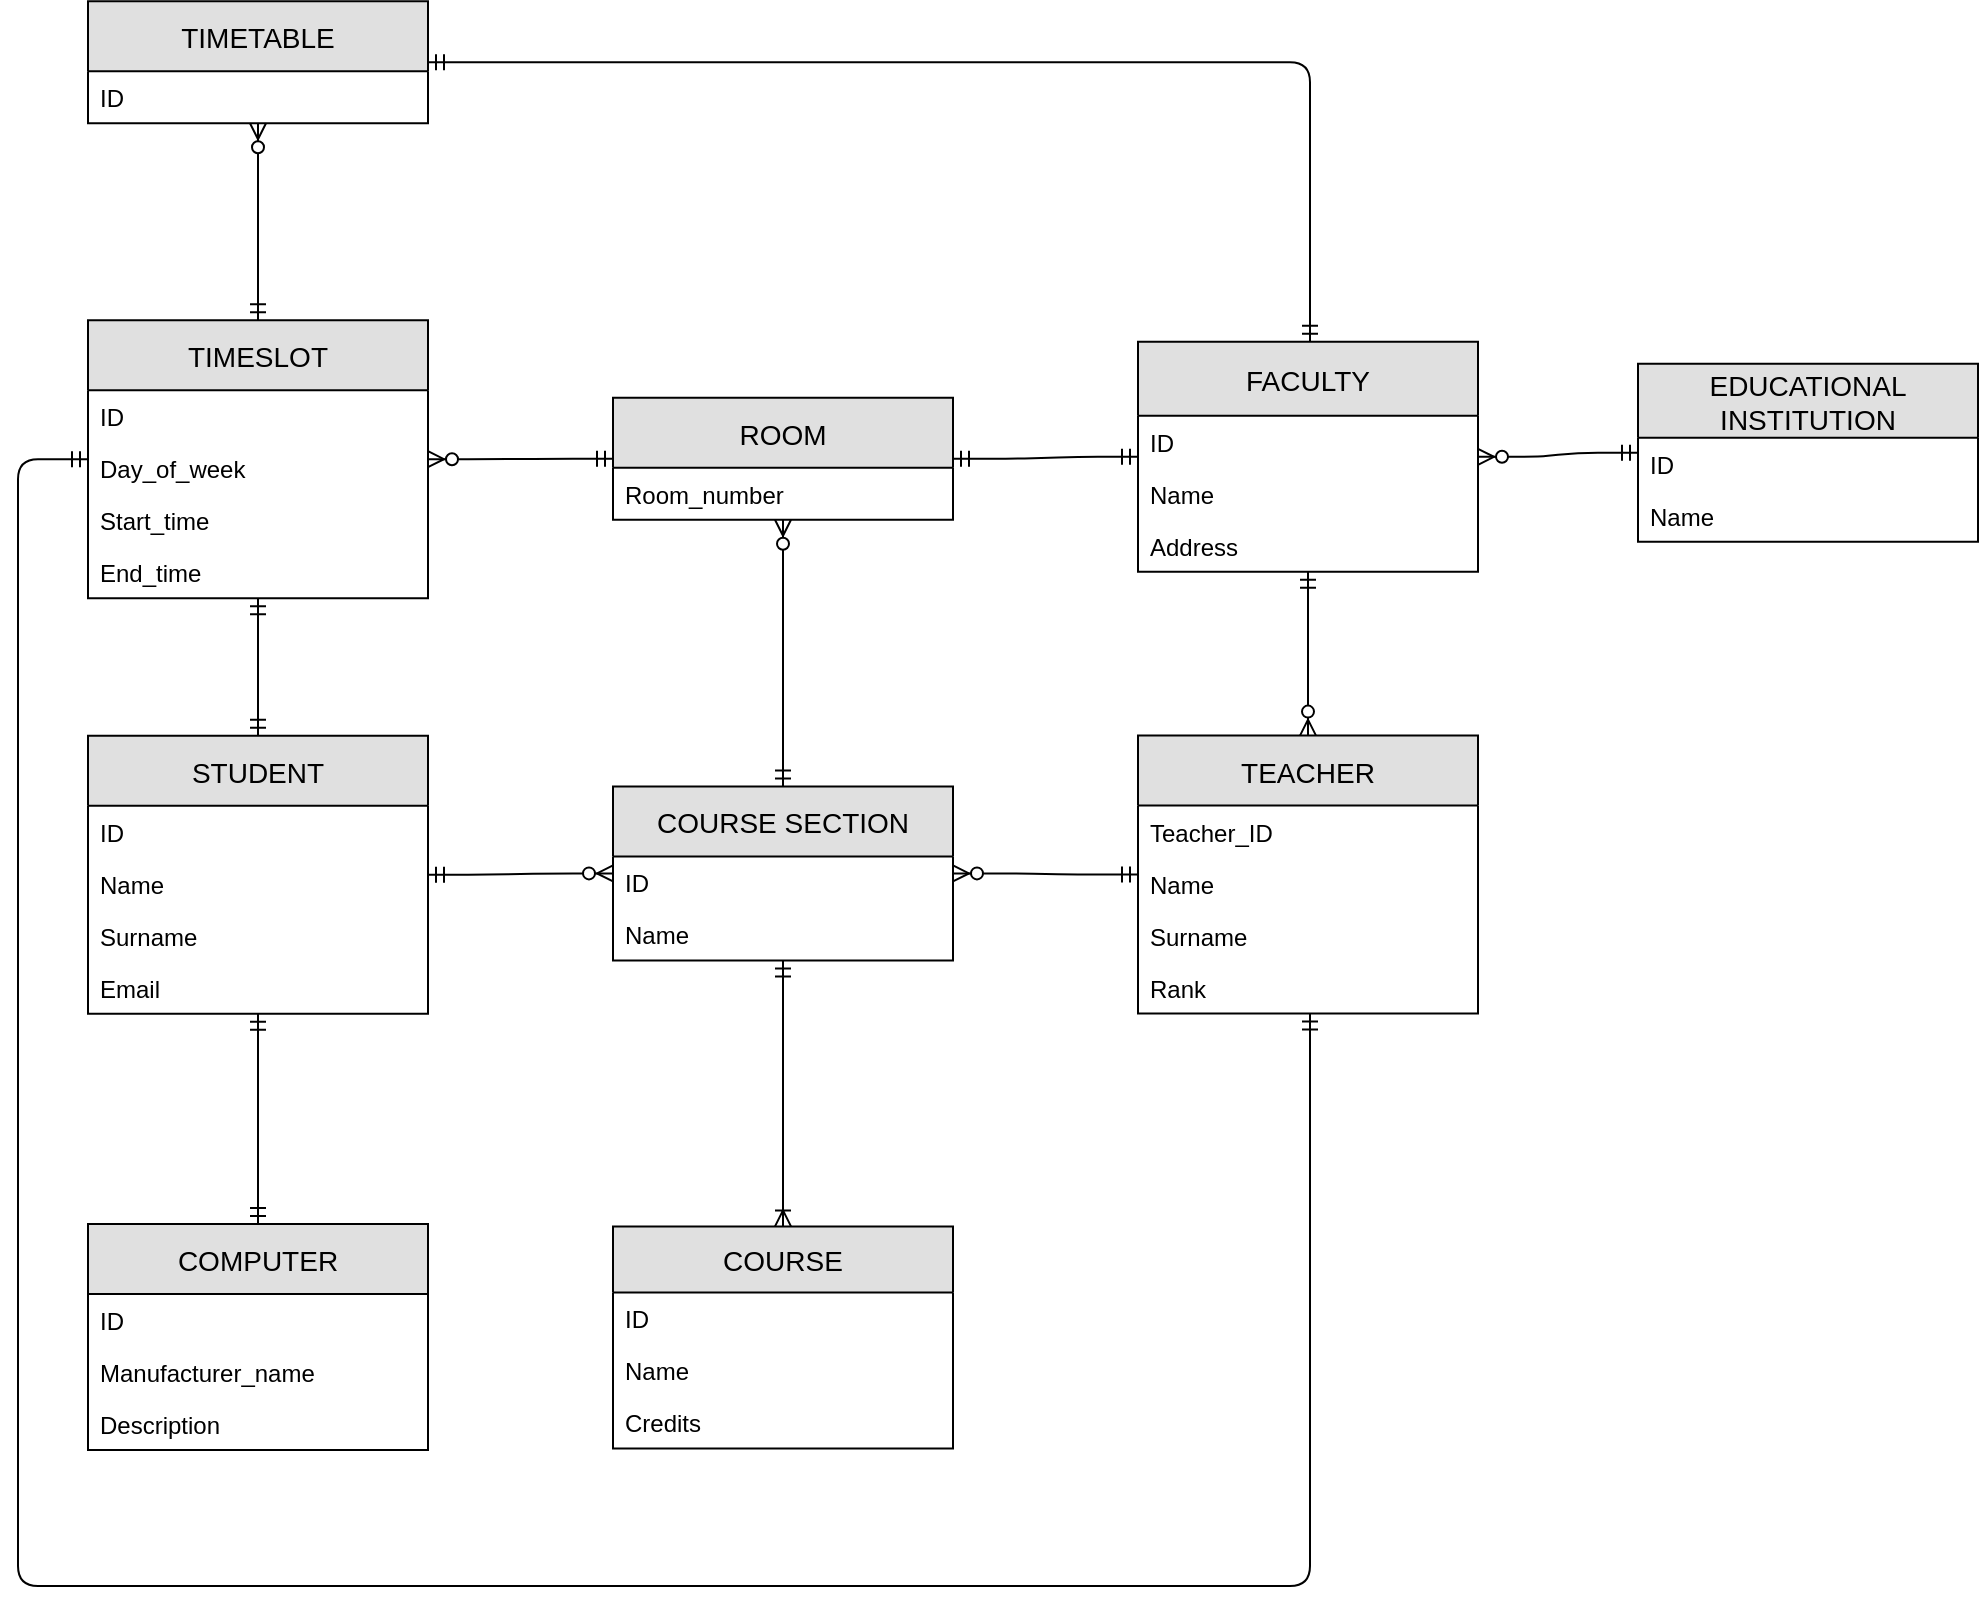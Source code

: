 <mxfile version="11.3.0" type="device" pages="1"><diagram id="6UawkhNaEjwH1Y0rY1J6" name="Page-2"><mxGraphModel dx="2557" dy="3205" grid="1" gridSize="10" guides="1" tooltips="1" connect="1" arrows="1" fold="1" page="1" pageScale="1" pageWidth="850" pageHeight="1100" math="0" shadow="0"><root><mxCell id="bf3P2TJAZOLrpnwl39jQ-0"/><mxCell id="bf3P2TJAZOLrpnwl39jQ-1" parent="bf3P2TJAZOLrpnwl39jQ-0"/><mxCell id="H6VCQNJdFVUGRE3SnjZl-45" value="COURSE SECTION" style="swimlane;fontStyle=0;childLayout=stackLayout;horizontal=1;startSize=35;fillColor=#e0e0e0;horizontalStack=0;resizeParent=1;resizeParentMax=0;resizeLast=0;collapsible=1;marginBottom=0;swimlaneFillColor=#ffffff;align=center;fontSize=14;" vertex="1" parent="bf3P2TJAZOLrpnwl39jQ-1"><mxGeometry x="297.5" y="-769.81" width="170" height="87" as="geometry"/></mxCell><mxCell id="H6VCQNJdFVUGRE3SnjZl-46" value="ID" style="text;strokeColor=none;fillColor=none;spacingLeft=4;spacingRight=4;overflow=hidden;rotatable=0;points=[[0,0.5],[1,0.5]];portConstraint=eastwest;fontSize=12;" vertex="1" parent="H6VCQNJdFVUGRE3SnjZl-45"><mxGeometry y="35" width="170" height="26" as="geometry"/></mxCell><mxCell id="H6VCQNJdFVUGRE3SnjZl-47" value="Name" style="text;strokeColor=none;fillColor=none;spacingLeft=4;spacingRight=4;overflow=hidden;rotatable=0;points=[[0,0.5],[1,0.5]];portConstraint=eastwest;fontSize=12;" vertex="1" parent="H6VCQNJdFVUGRE3SnjZl-45"><mxGeometry y="61" width="170" height="26" as="geometry"/></mxCell><mxCell id="H6VCQNJdFVUGRE3SnjZl-50" value="TEACHER" style="swimlane;fontStyle=0;childLayout=stackLayout;horizontal=1;startSize=35;fillColor=#e0e0e0;horizontalStack=0;resizeParent=1;resizeParentMax=0;resizeLast=0;collapsible=1;marginBottom=0;swimlaneFillColor=#ffffff;align=center;fontSize=14;" vertex="1" parent="bf3P2TJAZOLrpnwl39jQ-1"><mxGeometry x="560" y="-795.192" width="170" height="139" as="geometry"/></mxCell><mxCell id="H6VCQNJdFVUGRE3SnjZl-51" value="Teacher_ID" style="text;strokeColor=none;fillColor=none;spacingLeft=4;spacingRight=4;overflow=hidden;rotatable=0;points=[[0,0.5],[1,0.5]];portConstraint=eastwest;fontSize=12;" vertex="1" parent="H6VCQNJdFVUGRE3SnjZl-50"><mxGeometry y="35" width="170" height="26" as="geometry"/></mxCell><mxCell id="H6VCQNJdFVUGRE3SnjZl-52" value="Name" style="text;strokeColor=none;fillColor=none;spacingLeft=4;spacingRight=4;overflow=hidden;rotatable=0;points=[[0,0.5],[1,0.5]];portConstraint=eastwest;fontSize=12;" vertex="1" parent="H6VCQNJdFVUGRE3SnjZl-50"><mxGeometry y="61" width="170" height="26" as="geometry"/></mxCell><mxCell id="H6VCQNJdFVUGRE3SnjZl-53" value="Surname" style="text;strokeColor=none;fillColor=none;spacingLeft=4;spacingRight=4;overflow=hidden;rotatable=0;points=[[0,0.5],[1,0.5]];portConstraint=eastwest;fontSize=12;" vertex="1" parent="H6VCQNJdFVUGRE3SnjZl-50"><mxGeometry y="87" width="170" height="26" as="geometry"/></mxCell><mxCell id="H6VCQNJdFVUGRE3SnjZl-54" value="Rank" style="text;strokeColor=none;fillColor=none;spacingLeft=4;spacingRight=4;overflow=hidden;rotatable=0;points=[[0,0.5],[1,0.5]];portConstraint=eastwest;fontSize=12;" vertex="1" parent="H6VCQNJdFVUGRE3SnjZl-50"><mxGeometry y="113" width="170" height="26" as="geometry"/></mxCell><mxCell id="H6VCQNJdFVUGRE3SnjZl-60" value="ROOM" style="swimlane;fontStyle=0;childLayout=stackLayout;horizontal=1;startSize=35;fillColor=#e0e0e0;horizontalStack=0;resizeParent=1;resizeParentMax=0;resizeLast=0;collapsible=1;marginBottom=0;swimlaneFillColor=#ffffff;align=center;fontSize=14;" vertex="1" parent="bf3P2TJAZOLrpnwl39jQ-1"><mxGeometry x="297.5" y="-964.104" width="170" height="61" as="geometry"/></mxCell><mxCell id="H6VCQNJdFVUGRE3SnjZl-61" value="Room_number" style="text;strokeColor=none;fillColor=none;spacingLeft=4;spacingRight=4;overflow=hidden;rotatable=0;points=[[0,0.5],[1,0.5]];portConstraint=eastwest;fontSize=12;" vertex="1" parent="H6VCQNJdFVUGRE3SnjZl-60"><mxGeometry y="35" width="170" height="26" as="geometry"/></mxCell><mxCell id="H6VCQNJdFVUGRE3SnjZl-65" value="COMPUTER" style="swimlane;fontStyle=0;childLayout=stackLayout;horizontal=1;startSize=35;fillColor=#e0e0e0;horizontalStack=0;resizeParent=1;resizeParentMax=0;resizeLast=0;collapsible=1;marginBottom=0;swimlaneFillColor=#ffffff;align=center;fontSize=14;" vertex="1" parent="bf3P2TJAZOLrpnwl39jQ-1"><mxGeometry x="35" y="-551" width="170" height="113" as="geometry"/></mxCell><mxCell id="H6VCQNJdFVUGRE3SnjZl-66" value="ID" style="text;strokeColor=none;fillColor=none;spacingLeft=4;spacingRight=4;overflow=hidden;rotatable=0;points=[[0,0.5],[1,0.5]];portConstraint=eastwest;fontSize=12;" vertex="1" parent="H6VCQNJdFVUGRE3SnjZl-65"><mxGeometry y="35" width="170" height="26" as="geometry"/></mxCell><mxCell id="H6VCQNJdFVUGRE3SnjZl-67" value="Manufacturer_name" style="text;strokeColor=none;fillColor=none;spacingLeft=4;spacingRight=4;overflow=hidden;rotatable=0;points=[[0,0.5],[1,0.5]];portConstraint=eastwest;fontSize=12;" vertex="1" parent="H6VCQNJdFVUGRE3SnjZl-65"><mxGeometry y="61" width="170" height="26" as="geometry"/></mxCell><mxCell id="H6VCQNJdFVUGRE3SnjZl-127" value="Description" style="text;strokeColor=none;fillColor=none;spacingLeft=4;spacingRight=4;overflow=hidden;rotatable=0;points=[[0,0.5],[1,0.5]];portConstraint=eastwest;fontSize=12;" vertex="1" parent="H6VCQNJdFVUGRE3SnjZl-65"><mxGeometry y="87" width="170" height="26" as="geometry"/></mxCell><mxCell id="H6VCQNJdFVUGRE3SnjZl-70" value="STUDENT" style="swimlane;fontStyle=0;childLayout=stackLayout;horizontal=1;startSize=35;fillColor=#e0e0e0;horizontalStack=0;resizeParent=1;resizeParentMax=0;resizeLast=0;collapsible=1;marginBottom=0;swimlaneFillColor=#ffffff;align=center;fontSize=14;" vertex="1" parent="bf3P2TJAZOLrpnwl39jQ-1"><mxGeometry x="35" y="-795.095" width="170" height="139" as="geometry"/></mxCell><mxCell id="H6VCQNJdFVUGRE3SnjZl-71" value="ID" style="text;strokeColor=none;fillColor=none;spacingLeft=4;spacingRight=4;overflow=hidden;rotatable=0;points=[[0,0.5],[1,0.5]];portConstraint=eastwest;fontSize=12;" vertex="1" parent="H6VCQNJdFVUGRE3SnjZl-70"><mxGeometry y="35" width="170" height="26" as="geometry"/></mxCell><mxCell id="H6VCQNJdFVUGRE3SnjZl-72" value="Name" style="text;strokeColor=none;fillColor=none;spacingLeft=4;spacingRight=4;overflow=hidden;rotatable=0;points=[[0,0.5],[1,0.5]];portConstraint=eastwest;fontSize=12;" vertex="1" parent="H6VCQNJdFVUGRE3SnjZl-70"><mxGeometry y="61" width="170" height="26" as="geometry"/></mxCell><mxCell id="H6VCQNJdFVUGRE3SnjZl-73" value="Surname" style="text;strokeColor=none;fillColor=none;spacingLeft=4;spacingRight=4;overflow=hidden;rotatable=0;points=[[0,0.5],[1,0.5]];portConstraint=eastwest;fontSize=12;" vertex="1" parent="H6VCQNJdFVUGRE3SnjZl-70"><mxGeometry y="87" width="170" height="26" as="geometry"/></mxCell><mxCell id="H6VCQNJdFVUGRE3SnjZl-74" value="Email" style="text;strokeColor=none;fillColor=none;spacingLeft=4;spacingRight=4;overflow=hidden;rotatable=0;points=[[0,0.5],[1,0.5]];portConstraint=eastwest;fontSize=12;" vertex="1" parent="H6VCQNJdFVUGRE3SnjZl-70"><mxGeometry y="113" width="170" height="26" as="geometry"/></mxCell><mxCell id="H6VCQNJdFVUGRE3SnjZl-75" value="TIMESLOT" style="swimlane;fontStyle=0;childLayout=stackLayout;horizontal=1;startSize=35;fillColor=#e0e0e0;horizontalStack=0;resizeParent=1;resizeParentMax=0;resizeLast=0;collapsible=1;marginBottom=0;swimlaneFillColor=#ffffff;align=center;fontSize=14;" vertex="1" parent="bf3P2TJAZOLrpnwl39jQ-1"><mxGeometry x="35" y="-1002.898" width="170" height="139" as="geometry"/></mxCell><mxCell id="H6VCQNJdFVUGRE3SnjZl-76" value="ID" style="text;strokeColor=none;fillColor=none;spacingLeft=4;spacingRight=4;overflow=hidden;rotatable=0;points=[[0,0.5],[1,0.5]];portConstraint=eastwest;fontSize=12;" vertex="1" parent="H6VCQNJdFVUGRE3SnjZl-75"><mxGeometry y="35" width="170" height="26" as="geometry"/></mxCell><mxCell id="H6VCQNJdFVUGRE3SnjZl-77" value="Day_of_week" style="text;strokeColor=none;fillColor=none;spacingLeft=4;spacingRight=4;overflow=hidden;rotatable=0;points=[[0,0.5],[1,0.5]];portConstraint=eastwest;fontSize=12;" vertex="1" parent="H6VCQNJdFVUGRE3SnjZl-75"><mxGeometry y="61" width="170" height="26" as="geometry"/></mxCell><mxCell id="H6VCQNJdFVUGRE3SnjZl-78" value="Start_time" style="text;strokeColor=none;fillColor=none;spacingLeft=4;spacingRight=4;overflow=hidden;rotatable=0;points=[[0,0.5],[1,0.5]];portConstraint=eastwest;fontSize=12;" vertex="1" parent="H6VCQNJdFVUGRE3SnjZl-75"><mxGeometry y="87" width="170" height="26" as="geometry"/></mxCell><mxCell id="H6VCQNJdFVUGRE3SnjZl-79" value="End_time" style="text;strokeColor=none;fillColor=none;spacingLeft=4;spacingRight=4;overflow=hidden;rotatable=0;points=[[0,0.5],[1,0.5]];portConstraint=eastwest;fontSize=12;" vertex="1" parent="H6VCQNJdFVUGRE3SnjZl-75"><mxGeometry y="113" width="170" height="26" as="geometry"/></mxCell><mxCell id="H6VCQNJdFVUGRE3SnjZl-80" value="" style="edgeStyle=orthogonalEdgeStyle;fontSize=12;html=1;endArrow=ERmandOne;startArrow=ERmandOne;" edge="1" parent="bf3P2TJAZOLrpnwl39jQ-1" source="H6VCQNJdFVUGRE3SnjZl-65" target="H6VCQNJdFVUGRE3SnjZl-70"><mxGeometry width="100" height="100" relative="1" as="geometry"><mxPoint x="410" y="-550" as="sourcePoint"/><mxPoint x="510" y="-650" as="targetPoint"/></mxGeometry></mxCell><mxCell id="H6VCQNJdFVUGRE3SnjZl-81" value="COURSE" style="swimlane;fontStyle=0;childLayout=stackLayout;horizontal=1;startSize=33;fillColor=#e0e0e0;horizontalStack=0;resizeParent=1;resizeParentMax=0;resizeLast=0;collapsible=1;marginBottom=0;swimlaneFillColor=#ffffff;align=center;fontSize=14;" vertex="1" parent="bf3P2TJAZOLrpnwl39jQ-1"><mxGeometry x="297.5" y="-549.81" width="170" height="111" as="geometry"/></mxCell><mxCell id="H6VCQNJdFVUGRE3SnjZl-82" value="ID" style="text;strokeColor=none;fillColor=none;spacingLeft=4;spacingRight=4;overflow=hidden;rotatable=0;points=[[0,0.5],[1,0.5]];portConstraint=eastwest;fontSize=12;" vertex="1" parent="H6VCQNJdFVUGRE3SnjZl-81"><mxGeometry y="33" width="170" height="26" as="geometry"/></mxCell><mxCell id="H6VCQNJdFVUGRE3SnjZl-83" value="Name" style="text;strokeColor=none;fillColor=none;spacingLeft=4;spacingRight=4;overflow=hidden;rotatable=0;points=[[0,0.5],[1,0.5]];portConstraint=eastwest;fontSize=12;" vertex="1" parent="H6VCQNJdFVUGRE3SnjZl-81"><mxGeometry y="59" width="170" height="26" as="geometry"/></mxCell><mxCell id="H6VCQNJdFVUGRE3SnjZl-84" value="Credits" style="text;strokeColor=none;fillColor=none;spacingLeft=4;spacingRight=4;overflow=hidden;rotatable=0;points=[[0,0.5],[1,0.5]];portConstraint=eastwest;fontSize=12;" vertex="1" parent="H6VCQNJdFVUGRE3SnjZl-81"><mxGeometry y="85" width="170" height="26" as="geometry"/></mxCell><mxCell id="H6VCQNJdFVUGRE3SnjZl-89" value="" style="edgeStyle=entityRelationEdgeStyle;fontSize=12;html=1;endArrow=ERzeroToMany;startArrow=ERmandOne;" edge="1" parent="bf3P2TJAZOLrpnwl39jQ-1" source="H6VCQNJdFVUGRE3SnjZl-70" target="H6VCQNJdFVUGRE3SnjZl-45"><mxGeometry width="100" height="100" relative="1" as="geometry"><mxPoint x="210" y="-660" as="sourcePoint"/><mxPoint x="310" y="-760" as="targetPoint"/></mxGeometry></mxCell><mxCell id="H6VCQNJdFVUGRE3SnjZl-90" value="" style="edgeStyle=entityRelationEdgeStyle;fontSize=12;html=1;endArrow=ERzeroToMany;startArrow=ERmandOne;" edge="1" parent="bf3P2TJAZOLrpnwl39jQ-1" source="H6VCQNJdFVUGRE3SnjZl-50" target="H6VCQNJdFVUGRE3SnjZl-45"><mxGeometry width="100" height="100" relative="1" as="geometry"><mxPoint x="560" y="-609.595" as="sourcePoint"/><mxPoint x="652.5" y="-609.81" as="targetPoint"/></mxGeometry></mxCell><mxCell id="H6VCQNJdFVUGRE3SnjZl-91" value="EDUCATIONAL &#10;INSTITUTION" style="swimlane;fontStyle=0;childLayout=stackLayout;horizontal=1;startSize=37;fillColor=#e0e0e0;horizontalStack=0;resizeParent=1;resizeParentMax=0;resizeLast=0;collapsible=1;marginBottom=0;swimlaneFillColor=#ffffff;align=center;fontSize=14;" vertex="1" parent="bf3P2TJAZOLrpnwl39jQ-1"><mxGeometry x="810" y="-981.104" width="170" height="89" as="geometry"/></mxCell><mxCell id="H6VCQNJdFVUGRE3SnjZl-92" value="ID" style="text;strokeColor=none;fillColor=none;spacingLeft=4;spacingRight=4;overflow=hidden;rotatable=0;points=[[0,0.5],[1,0.5]];portConstraint=eastwest;fontSize=12;" vertex="1" parent="H6VCQNJdFVUGRE3SnjZl-91"><mxGeometry y="37" width="170" height="26" as="geometry"/></mxCell><mxCell id="H6VCQNJdFVUGRE3SnjZl-93" value="Name" style="text;strokeColor=none;fillColor=none;spacingLeft=4;spacingRight=4;overflow=hidden;rotatable=0;points=[[0,0.5],[1,0.5]];portConstraint=eastwest;fontSize=12;" vertex="1" parent="H6VCQNJdFVUGRE3SnjZl-91"><mxGeometry y="63" width="170" height="26" as="geometry"/></mxCell><mxCell id="H6VCQNJdFVUGRE3SnjZl-98" value="" style="edgeStyle=orthogonalEdgeStyle;fontSize=12;html=1;endArrow=ERoneToMany;startArrow=ERmandOne;" edge="1" parent="bf3P2TJAZOLrpnwl39jQ-1" source="H6VCQNJdFVUGRE3SnjZl-45" target="H6VCQNJdFVUGRE3SnjZl-81"><mxGeometry width="100" height="100" relative="1" as="geometry"><mxPoint x="410" y="-630" as="sourcePoint"/><mxPoint x="730" y="-580" as="targetPoint"/></mxGeometry></mxCell><mxCell id="H6VCQNJdFVUGRE3SnjZl-99" value="" style="edgeStyle=orthogonalEdgeStyle;fontSize=12;html=1;endArrow=ERmandOne;startArrow=ERmandOne;" edge="1" parent="bf3P2TJAZOLrpnwl39jQ-1" source="H6VCQNJdFVUGRE3SnjZl-70" target="H6VCQNJdFVUGRE3SnjZl-75"><mxGeometry width="100" height="100" relative="1" as="geometry"><mxPoint x="10" y="-760" as="sourcePoint"/><mxPoint x="110" y="-860" as="targetPoint"/></mxGeometry></mxCell><mxCell id="H6VCQNJdFVUGRE3SnjZl-100" value="FACULTY" style="swimlane;fontStyle=0;childLayout=stackLayout;horizontal=1;startSize=37;fillColor=#e0e0e0;horizontalStack=0;resizeParent=1;resizeParentMax=0;resizeLast=0;collapsible=1;marginBottom=0;swimlaneFillColor=#ffffff;align=center;fontSize=14;" vertex="1" parent="bf3P2TJAZOLrpnwl39jQ-1"><mxGeometry x="560" y="-992.104" width="170" height="115" as="geometry"/></mxCell><mxCell id="H6VCQNJdFVUGRE3SnjZl-101" value="ID" style="text;strokeColor=none;fillColor=none;spacingLeft=4;spacingRight=4;overflow=hidden;rotatable=0;points=[[0,0.5],[1,0.5]];portConstraint=eastwest;fontSize=12;" vertex="1" parent="H6VCQNJdFVUGRE3SnjZl-100"><mxGeometry y="37" width="170" height="26" as="geometry"/></mxCell><mxCell id="H6VCQNJdFVUGRE3SnjZl-102" value="Name" style="text;strokeColor=none;fillColor=none;spacingLeft=4;spacingRight=4;overflow=hidden;rotatable=0;points=[[0,0.5],[1,0.5]];portConstraint=eastwest;fontSize=12;" vertex="1" parent="H6VCQNJdFVUGRE3SnjZl-100"><mxGeometry y="63" width="170" height="26" as="geometry"/></mxCell><mxCell id="H6VCQNJdFVUGRE3SnjZl-103" value="Address" style="text;strokeColor=none;fillColor=none;spacingLeft=4;spacingRight=4;overflow=hidden;rotatable=0;points=[[0,0.5],[1,0.5]];portConstraint=eastwest;fontSize=12;" vertex="1" parent="H6VCQNJdFVUGRE3SnjZl-100"><mxGeometry y="89" width="170" height="26" as="geometry"/></mxCell><mxCell id="H6VCQNJdFVUGRE3SnjZl-107" value="" style="edgeStyle=entityRelationEdgeStyle;fontSize=12;html=1;endArrow=ERzeroToMany;startArrow=ERmandOne;" edge="1" parent="bf3P2TJAZOLrpnwl39jQ-1" source="H6VCQNJdFVUGRE3SnjZl-60" target="H6VCQNJdFVUGRE3SnjZl-75"><mxGeometry width="100" height="100" relative="1" as="geometry"><mxPoint x="220" y="-839.595" as="sourcePoint"/><mxPoint x="312.5" y="-839.81" as="targetPoint"/></mxGeometry></mxCell><mxCell id="H6VCQNJdFVUGRE3SnjZl-108" value="TIMETABLE" style="swimlane;fontStyle=0;childLayout=stackLayout;horizontal=1;startSize=35;fillColor=#e0e0e0;horizontalStack=0;resizeParent=1;resizeParentMax=0;resizeLast=0;collapsible=1;marginBottom=0;swimlaneFillColor=#ffffff;align=center;fontSize=14;" vertex="1" parent="bf3P2TJAZOLrpnwl39jQ-1"><mxGeometry x="35" y="-1162.398" width="170" height="61" as="geometry"/></mxCell><mxCell id="H6VCQNJdFVUGRE3SnjZl-109" value="ID" style="text;strokeColor=none;fillColor=none;spacingLeft=4;spacingRight=4;overflow=hidden;rotatable=0;points=[[0,0.5],[1,0.5]];portConstraint=eastwest;fontSize=12;" vertex="1" parent="H6VCQNJdFVUGRE3SnjZl-108"><mxGeometry y="35" width="170" height="26" as="geometry"/></mxCell><mxCell id="H6VCQNJdFVUGRE3SnjZl-113" value="" style="edgeStyle=orthogonalEdgeStyle;fontSize=12;html=1;endArrow=ERzeroToMany;startArrow=ERmandOne;" edge="1" parent="bf3P2TJAZOLrpnwl39jQ-1" source="H6VCQNJdFVUGRE3SnjZl-75" target="H6VCQNJdFVUGRE3SnjZl-108"><mxGeometry width="100" height="100" relative="1" as="geometry"><mxPoint x="344" y="-1095.104" as="sourcePoint"/><mxPoint x="470" y="-1120" as="targetPoint"/></mxGeometry></mxCell><mxCell id="H6VCQNJdFVUGRE3SnjZl-115" value="" style="edgeStyle=orthogonalEdgeStyle;fontSize=12;html=1;endArrow=ERzeroToMany;startArrow=ERmandOne;" edge="1" parent="bf3P2TJAZOLrpnwl39jQ-1" source="H6VCQNJdFVUGRE3SnjZl-45" target="H6VCQNJdFVUGRE3SnjZl-60"><mxGeometry width="100" height="100" relative="1" as="geometry"><mxPoint x="530" y="-500" as="sourcePoint"/><mxPoint x="630" y="-600" as="targetPoint"/></mxGeometry></mxCell><mxCell id="H6VCQNJdFVUGRE3SnjZl-116" value="" style="edgeStyle=entityRelationEdgeStyle;fontSize=12;html=1;endArrow=ERzeroToMany;startArrow=ERmandOne;" edge="1" parent="bf3P2TJAZOLrpnwl39jQ-1" source="H6VCQNJdFVUGRE3SnjZl-91" target="H6VCQNJdFVUGRE3SnjZl-100"><mxGeometry width="100" height="100" relative="1" as="geometry"><mxPoint x="940" y="-620" as="sourcePoint"/><mxPoint x="1040" y="-720" as="targetPoint"/></mxGeometry></mxCell><mxCell id="H6VCQNJdFVUGRE3SnjZl-117" value="" style="edgeStyle=orthogonalEdgeStyle;fontSize=12;html=1;endArrow=ERmandOne;startArrow=ERmandOne;" edge="1" parent="bf3P2TJAZOLrpnwl39jQ-1" source="H6VCQNJdFVUGRE3SnjZl-75" target="H6VCQNJdFVUGRE3SnjZl-50"><mxGeometry width="100" height="100" relative="1" as="geometry"><mxPoint x="600" y="-490" as="sourcePoint"/><mxPoint x="700" y="-590" as="targetPoint"/><Array as="points"><mxPoint y="-934"/><mxPoint y="-370"/><mxPoint x="646" y="-370"/></Array></mxGeometry></mxCell><mxCell id="H6VCQNJdFVUGRE3SnjZl-118" value="" style="edgeStyle=entityRelationEdgeStyle;fontSize=12;html=1;endArrow=ERmandOne;startArrow=ERmandOne;" edge="1" parent="bf3P2TJAZOLrpnwl39jQ-1" source="H6VCQNJdFVUGRE3SnjZl-60" target="H6VCQNJdFVUGRE3SnjZl-100"><mxGeometry width="100" height="100" relative="1" as="geometry"><mxPoint x="570" y="-1050" as="sourcePoint"/><mxPoint x="670" y="-1150" as="targetPoint"/></mxGeometry></mxCell><mxCell id="H6VCQNJdFVUGRE3SnjZl-119" value="" style="edgeStyle=orthogonalEdgeStyle;fontSize=12;html=1;endArrow=ERzeroToMany;startArrow=ERmandOne;" edge="1" parent="bf3P2TJAZOLrpnwl39jQ-1" source="H6VCQNJdFVUGRE3SnjZl-100" target="H6VCQNJdFVUGRE3SnjZl-50"><mxGeometry width="100" height="100" relative="1" as="geometry"><mxPoint x="780" y="-600" as="sourcePoint"/><mxPoint x="880" y="-700" as="targetPoint"/></mxGeometry></mxCell><mxCell id="H6VCQNJdFVUGRE3SnjZl-120" value="" style="edgeStyle=orthogonalEdgeStyle;fontSize=12;html=1;endArrow=ERmandOne;startArrow=ERmandOne;" edge="1" parent="bf3P2TJAZOLrpnwl39jQ-1" source="H6VCQNJdFVUGRE3SnjZl-108" target="H6VCQNJdFVUGRE3SnjZl-100"><mxGeometry width="100" height="100" relative="1" as="geometry"><mxPoint x="400" y="-1100" as="sourcePoint"/><mxPoint x="500" y="-1200" as="targetPoint"/><Array as="points"><mxPoint x="646" y="-1132"/></Array></mxGeometry></mxCell></root></mxGraphModel></diagram></mxfile>